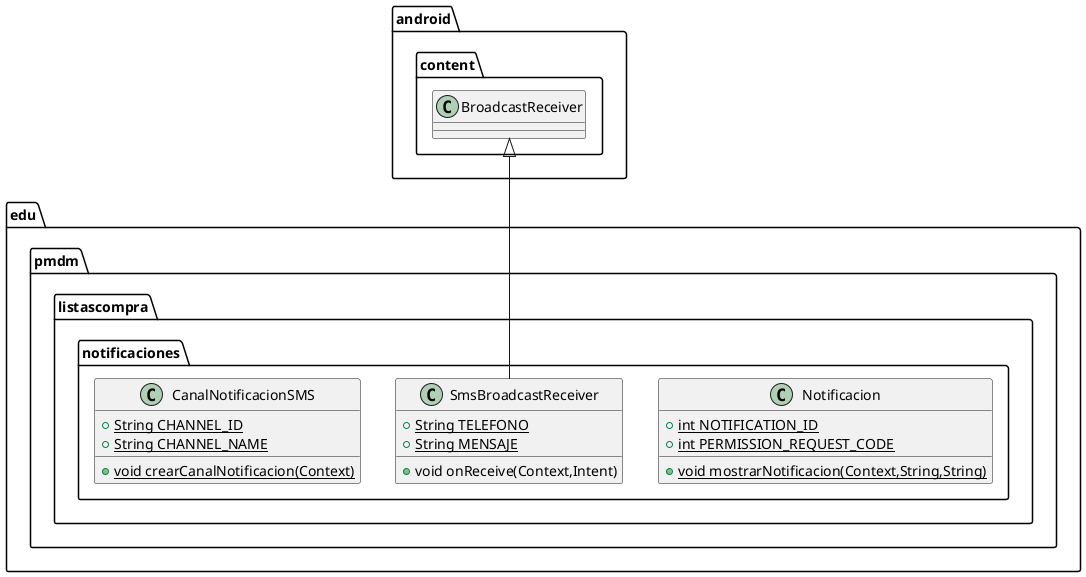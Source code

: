 @startuml
class edu.pmdm.listascompra.notificaciones.Notificacion {
+ {static} int NOTIFICATION_ID
+ {static} int PERMISSION_REQUEST_CODE
+ {static} void mostrarNotificacion(Context,String,String)
}


class edu.pmdm.listascompra.notificaciones.SmsBroadcastReceiver {
+ {static} String TELEFONO
+ {static} String MENSAJE
+ void onReceive(Context,Intent)
}


class edu.pmdm.listascompra.notificaciones.CanalNotificacionSMS {
+ {static} String CHANNEL_ID
+ {static} String CHANNEL_NAME
+ {static} void crearCanalNotificacion(Context)
}




android.content.BroadcastReceiver <|-- edu.pmdm.listascompra.notificaciones.SmsBroadcastReceiver
@enduml